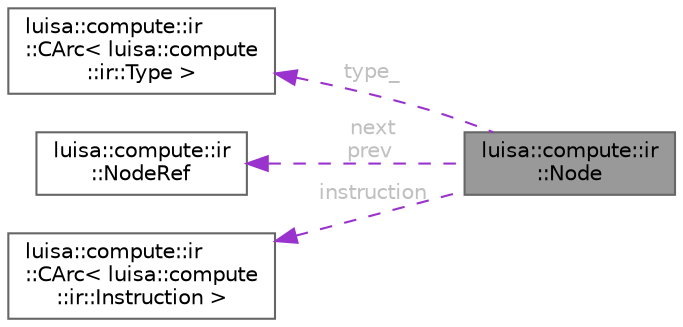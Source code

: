 digraph "luisa::compute::ir::Node"
{
 // LATEX_PDF_SIZE
  bgcolor="transparent";
  edge [fontname=Helvetica,fontsize=10,labelfontname=Helvetica,labelfontsize=10];
  node [fontname=Helvetica,fontsize=10,shape=box,height=0.2,width=0.4];
  rankdir="LR";
  Node1 [id="Node000001",label="luisa::compute::ir\l::Node",height=0.2,width=0.4,color="gray40", fillcolor="grey60", style="filled", fontcolor="black",tooltip=" "];
  Node2 -> Node1 [id="edge4_Node000001_Node000002",dir="back",color="darkorchid3",style="dashed",tooltip=" ",label=" type_",fontcolor="grey" ];
  Node2 [id="Node000002",label="luisa::compute::ir\l::CArc\< luisa::compute\l::ir::Type \>",height=0.2,width=0.4,color="gray40", fillcolor="white", style="filled",URL="$structluisa_1_1compute_1_1ir_1_1_c_arc.html",tooltip=" "];
  Node3 -> Node1 [id="edge5_Node000001_Node000003",dir="back",color="darkorchid3",style="dashed",tooltip=" ",label=" next\nprev",fontcolor="grey" ];
  Node3 [id="Node000003",label="luisa::compute::ir\l::NodeRef",height=0.2,width=0.4,color="gray40", fillcolor="white", style="filled",URL="$structluisa_1_1compute_1_1ir_1_1_node_ref.html",tooltip=" "];
  Node4 -> Node1 [id="edge6_Node000001_Node000004",dir="back",color="darkorchid3",style="dashed",tooltip=" ",label=" instruction",fontcolor="grey" ];
  Node4 [id="Node000004",label="luisa::compute::ir\l::CArc\< luisa::compute\l::ir::Instruction \>",height=0.2,width=0.4,color="gray40", fillcolor="white", style="filled",URL="$structluisa_1_1compute_1_1ir_1_1_c_arc.html",tooltip=" "];
}
